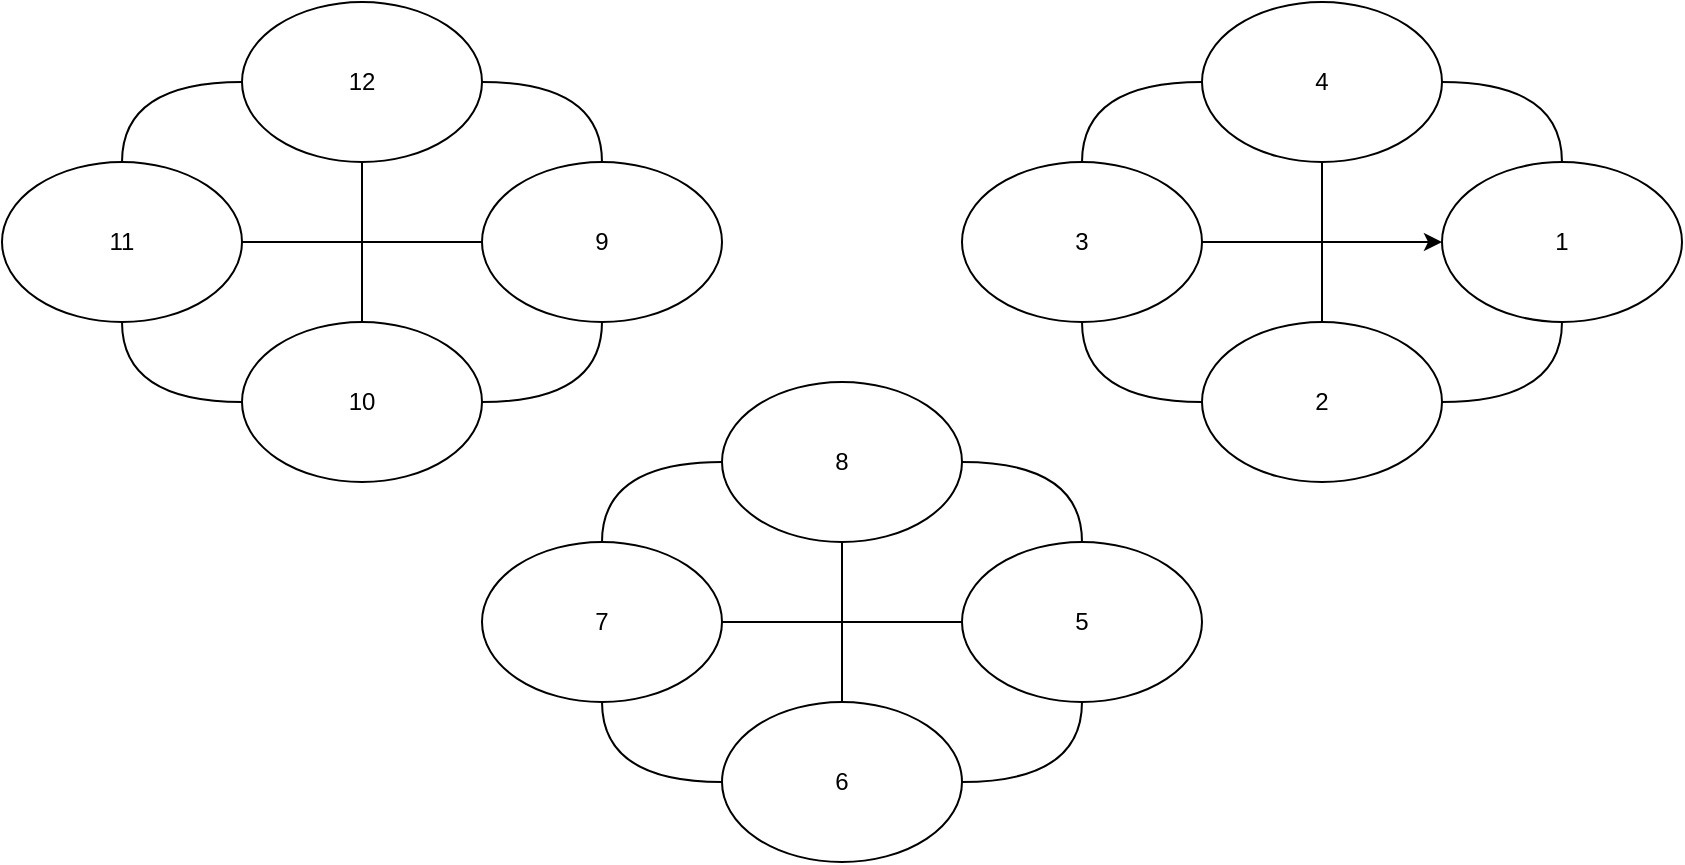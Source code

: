 <mxfile version="21.4.0" type="github">
  <diagram name="Page-1" id="D4AOqYdzWSN9Js0rBEvm">
    <mxGraphModel dx="518" dy="745" grid="1" gridSize="10" guides="1" tooltips="1" connect="1" arrows="1" fold="1" page="1" pageScale="1" pageWidth="827" pageHeight="1169" math="0" shadow="0">
      <root>
        <mxCell id="0" />
        <mxCell id="1" parent="0" />
        <mxCell id="wt4KJGDSctlL8dxcOWno-44" style="edgeStyle=orthogonalEdgeStyle;curved=1;rounded=0;orthogonalLoop=1;jettySize=auto;html=1;exitX=1;exitY=0.5;exitDx=0;exitDy=0;entryX=0.5;entryY=0;entryDx=0;entryDy=0;endArrow=none;endFill=0;" edge="1" parent="1" source="wt4KJGDSctlL8dxcOWno-1" target="wt4KJGDSctlL8dxcOWno-5">
          <mxGeometry relative="1" as="geometry" />
        </mxCell>
        <mxCell id="wt4KJGDSctlL8dxcOWno-1" value="4" style="ellipse;whiteSpace=wrap;html=1;" vertex="1" parent="1">
          <mxGeometry x="1790" y="180" width="120" height="80" as="geometry" />
        </mxCell>
        <mxCell id="wt4KJGDSctlL8dxcOWno-43" style="edgeStyle=orthogonalEdgeStyle;curved=1;rounded=0;orthogonalLoop=1;jettySize=auto;html=1;exitX=0.5;exitY=0;exitDx=0;exitDy=0;entryX=0;entryY=0.5;entryDx=0;entryDy=0;endArrow=none;endFill=0;" edge="1" parent="1" source="wt4KJGDSctlL8dxcOWno-2" target="wt4KJGDSctlL8dxcOWno-1">
          <mxGeometry relative="1" as="geometry" />
        </mxCell>
        <mxCell id="wt4KJGDSctlL8dxcOWno-56" style="edgeStyle=orthogonalEdgeStyle;curved=1;rounded=0;orthogonalLoop=1;jettySize=auto;html=1;exitX=1;exitY=0.5;exitDx=0;exitDy=0;entryX=0;entryY=0.5;entryDx=0;entryDy=0;" edge="1" parent="1" source="wt4KJGDSctlL8dxcOWno-2" target="wt4KJGDSctlL8dxcOWno-5">
          <mxGeometry relative="1" as="geometry" />
        </mxCell>
        <mxCell id="wt4KJGDSctlL8dxcOWno-2" value="3" style="ellipse;whiteSpace=wrap;html=1;" vertex="1" parent="1">
          <mxGeometry x="1670" y="260" width="120" height="80" as="geometry" />
        </mxCell>
        <mxCell id="wt4KJGDSctlL8dxcOWno-45" style="edgeStyle=orthogonalEdgeStyle;curved=1;rounded=0;orthogonalLoop=1;jettySize=auto;html=1;exitX=0.5;exitY=1;exitDx=0;exitDy=0;entryX=1;entryY=0.5;entryDx=0;entryDy=0;endArrow=none;endFill=0;" edge="1" parent="1" source="wt4KJGDSctlL8dxcOWno-5" target="wt4KJGDSctlL8dxcOWno-6">
          <mxGeometry relative="1" as="geometry" />
        </mxCell>
        <mxCell id="wt4KJGDSctlL8dxcOWno-5" value="1" style="ellipse;whiteSpace=wrap;html=1;" vertex="1" parent="1">
          <mxGeometry x="1910" y="260" width="120" height="80" as="geometry" />
        </mxCell>
        <mxCell id="wt4KJGDSctlL8dxcOWno-46" style="edgeStyle=orthogonalEdgeStyle;curved=1;rounded=0;orthogonalLoop=1;jettySize=auto;html=1;exitX=0;exitY=0.5;exitDx=0;exitDy=0;entryX=0.5;entryY=1;entryDx=0;entryDy=0;endArrow=none;endFill=0;" edge="1" parent="1" source="wt4KJGDSctlL8dxcOWno-6" target="wt4KJGDSctlL8dxcOWno-2">
          <mxGeometry relative="1" as="geometry" />
        </mxCell>
        <mxCell id="wt4KJGDSctlL8dxcOWno-55" style="edgeStyle=orthogonalEdgeStyle;curved=1;rounded=0;orthogonalLoop=1;jettySize=auto;html=1;exitX=0.5;exitY=0;exitDx=0;exitDy=0;entryX=0.5;entryY=1;entryDx=0;entryDy=0;endArrow=none;endFill=0;" edge="1" parent="1" source="wt4KJGDSctlL8dxcOWno-6" target="wt4KJGDSctlL8dxcOWno-1">
          <mxGeometry relative="1" as="geometry" />
        </mxCell>
        <mxCell id="wt4KJGDSctlL8dxcOWno-6" value="2" style="ellipse;whiteSpace=wrap;html=1;" vertex="1" parent="1">
          <mxGeometry x="1790" y="340" width="120" height="80" as="geometry" />
        </mxCell>
        <mxCell id="wt4KJGDSctlL8dxcOWno-47" style="edgeStyle=orthogonalEdgeStyle;curved=1;rounded=0;orthogonalLoop=1;jettySize=auto;html=1;exitX=1;exitY=0.5;exitDx=0;exitDy=0;entryX=0.5;entryY=0;entryDx=0;entryDy=0;endArrow=none;endFill=0;" edge="1" parent="1" source="wt4KJGDSctlL8dxcOWno-7" target="wt4KJGDSctlL8dxcOWno-9">
          <mxGeometry relative="1" as="geometry" />
        </mxCell>
        <mxCell id="wt4KJGDSctlL8dxcOWno-7" value="8" style="ellipse;whiteSpace=wrap;html=1;" vertex="1" parent="1">
          <mxGeometry x="1550" y="370" width="120" height="80" as="geometry" />
        </mxCell>
        <mxCell id="wt4KJGDSctlL8dxcOWno-50" style="edgeStyle=orthogonalEdgeStyle;curved=1;rounded=0;orthogonalLoop=1;jettySize=auto;html=1;exitX=0.5;exitY=0;exitDx=0;exitDy=0;entryX=0;entryY=0.5;entryDx=0;entryDy=0;endArrow=none;endFill=0;" edge="1" parent="1" source="wt4KJGDSctlL8dxcOWno-8" target="wt4KJGDSctlL8dxcOWno-7">
          <mxGeometry relative="1" as="geometry" />
        </mxCell>
        <mxCell id="wt4KJGDSctlL8dxcOWno-54" style="edgeStyle=orthogonalEdgeStyle;curved=1;rounded=0;orthogonalLoop=1;jettySize=auto;html=1;exitX=1;exitY=0.5;exitDx=0;exitDy=0;entryX=0;entryY=0.5;entryDx=0;entryDy=0;endArrow=none;endFill=0;" edge="1" parent="1" source="wt4KJGDSctlL8dxcOWno-8" target="wt4KJGDSctlL8dxcOWno-9">
          <mxGeometry relative="1" as="geometry" />
        </mxCell>
        <mxCell id="wt4KJGDSctlL8dxcOWno-8" value="7" style="ellipse;whiteSpace=wrap;html=1;" vertex="1" parent="1">
          <mxGeometry x="1430" y="450" width="120" height="80" as="geometry" />
        </mxCell>
        <mxCell id="wt4KJGDSctlL8dxcOWno-48" style="edgeStyle=orthogonalEdgeStyle;curved=1;rounded=0;orthogonalLoop=1;jettySize=auto;html=1;exitX=0.5;exitY=1;exitDx=0;exitDy=0;entryX=1;entryY=0.5;entryDx=0;entryDy=0;endArrow=none;endFill=0;" edge="1" parent="1" source="wt4KJGDSctlL8dxcOWno-9" target="wt4KJGDSctlL8dxcOWno-10">
          <mxGeometry relative="1" as="geometry" />
        </mxCell>
        <mxCell id="wt4KJGDSctlL8dxcOWno-9" value="5" style="ellipse;whiteSpace=wrap;html=1;" vertex="1" parent="1">
          <mxGeometry x="1670" y="450" width="120" height="80" as="geometry" />
        </mxCell>
        <mxCell id="wt4KJGDSctlL8dxcOWno-49" style="edgeStyle=orthogonalEdgeStyle;curved=1;rounded=0;orthogonalLoop=1;jettySize=auto;html=1;exitX=0;exitY=0.5;exitDx=0;exitDy=0;entryX=0.5;entryY=1;entryDx=0;entryDy=0;endArrow=none;endFill=0;" edge="1" parent="1" source="wt4KJGDSctlL8dxcOWno-10" target="wt4KJGDSctlL8dxcOWno-8">
          <mxGeometry relative="1" as="geometry" />
        </mxCell>
        <mxCell id="wt4KJGDSctlL8dxcOWno-53" style="edgeStyle=orthogonalEdgeStyle;curved=1;rounded=0;orthogonalLoop=1;jettySize=auto;html=1;exitX=0.5;exitY=0;exitDx=0;exitDy=0;entryX=0.5;entryY=1;entryDx=0;entryDy=0;endArrow=none;endFill=0;" edge="1" parent="1" source="wt4KJGDSctlL8dxcOWno-10" target="wt4KJGDSctlL8dxcOWno-7">
          <mxGeometry relative="1" as="geometry" />
        </mxCell>
        <mxCell id="wt4KJGDSctlL8dxcOWno-10" value="6" style="ellipse;whiteSpace=wrap;html=1;" vertex="1" parent="1">
          <mxGeometry x="1550" y="530" width="120" height="80" as="geometry" />
        </mxCell>
        <mxCell id="wt4KJGDSctlL8dxcOWno-40" style="edgeStyle=orthogonalEdgeStyle;curved=1;rounded=0;orthogonalLoop=1;jettySize=auto;html=1;exitX=1;exitY=0.5;exitDx=0;exitDy=0;entryX=0.5;entryY=0;entryDx=0;entryDy=0;endArrow=none;endFill=0;" edge="1" parent="1" source="wt4KJGDSctlL8dxcOWno-11" target="wt4KJGDSctlL8dxcOWno-13">
          <mxGeometry relative="1" as="geometry" />
        </mxCell>
        <mxCell id="wt4KJGDSctlL8dxcOWno-11" value="12" style="ellipse;whiteSpace=wrap;html=1;" vertex="1" parent="1">
          <mxGeometry x="1310" y="180" width="120" height="80" as="geometry" />
        </mxCell>
        <mxCell id="wt4KJGDSctlL8dxcOWno-39" style="edgeStyle=orthogonalEdgeStyle;curved=1;rounded=0;orthogonalLoop=1;jettySize=auto;html=1;exitX=0.5;exitY=0;exitDx=0;exitDy=0;entryX=0;entryY=0.5;entryDx=0;entryDy=0;endArrow=none;endFill=0;" edge="1" parent="1" source="wt4KJGDSctlL8dxcOWno-12" target="wt4KJGDSctlL8dxcOWno-11">
          <mxGeometry relative="1" as="geometry" />
        </mxCell>
        <mxCell id="wt4KJGDSctlL8dxcOWno-51" style="edgeStyle=orthogonalEdgeStyle;curved=1;rounded=0;orthogonalLoop=1;jettySize=auto;html=1;exitX=1;exitY=0.5;exitDx=0;exitDy=0;entryX=0;entryY=0.5;entryDx=0;entryDy=0;endArrow=none;endFill=0;" edge="1" parent="1" source="wt4KJGDSctlL8dxcOWno-12" target="wt4KJGDSctlL8dxcOWno-13">
          <mxGeometry relative="1" as="geometry" />
        </mxCell>
        <mxCell id="wt4KJGDSctlL8dxcOWno-12" value="11" style="ellipse;whiteSpace=wrap;html=1;" vertex="1" parent="1">
          <mxGeometry x="1190" y="260" width="120" height="80" as="geometry" />
        </mxCell>
        <mxCell id="wt4KJGDSctlL8dxcOWno-41" style="edgeStyle=orthogonalEdgeStyle;curved=1;rounded=0;orthogonalLoop=1;jettySize=auto;html=1;exitX=0.5;exitY=1;exitDx=0;exitDy=0;entryX=1;entryY=0.5;entryDx=0;entryDy=0;endArrow=none;endFill=0;" edge="1" parent="1" source="wt4KJGDSctlL8dxcOWno-13" target="wt4KJGDSctlL8dxcOWno-14">
          <mxGeometry relative="1" as="geometry" />
        </mxCell>
        <mxCell id="wt4KJGDSctlL8dxcOWno-13" value="9" style="ellipse;whiteSpace=wrap;html=1;" vertex="1" parent="1">
          <mxGeometry x="1430" y="260" width="120" height="80" as="geometry" />
        </mxCell>
        <mxCell id="wt4KJGDSctlL8dxcOWno-42" style="edgeStyle=orthogonalEdgeStyle;curved=1;rounded=0;orthogonalLoop=1;jettySize=auto;html=1;exitX=0;exitY=0.5;exitDx=0;exitDy=0;entryX=0.5;entryY=1;entryDx=0;entryDy=0;endArrow=none;endFill=0;" edge="1" parent="1" source="wt4KJGDSctlL8dxcOWno-14" target="wt4KJGDSctlL8dxcOWno-12">
          <mxGeometry relative="1" as="geometry" />
        </mxCell>
        <mxCell id="wt4KJGDSctlL8dxcOWno-52" style="edgeStyle=orthogonalEdgeStyle;curved=1;rounded=0;orthogonalLoop=1;jettySize=auto;html=1;exitX=0.5;exitY=0;exitDx=0;exitDy=0;entryX=0.5;entryY=1;entryDx=0;entryDy=0;endArrow=none;endFill=0;" edge="1" parent="1" source="wt4KJGDSctlL8dxcOWno-14" target="wt4KJGDSctlL8dxcOWno-11">
          <mxGeometry relative="1" as="geometry" />
        </mxCell>
        <mxCell id="wt4KJGDSctlL8dxcOWno-14" value="10" style="ellipse;whiteSpace=wrap;html=1;" vertex="1" parent="1">
          <mxGeometry x="1310" y="340" width="120" height="80" as="geometry" />
        </mxCell>
      </root>
    </mxGraphModel>
  </diagram>
</mxfile>

